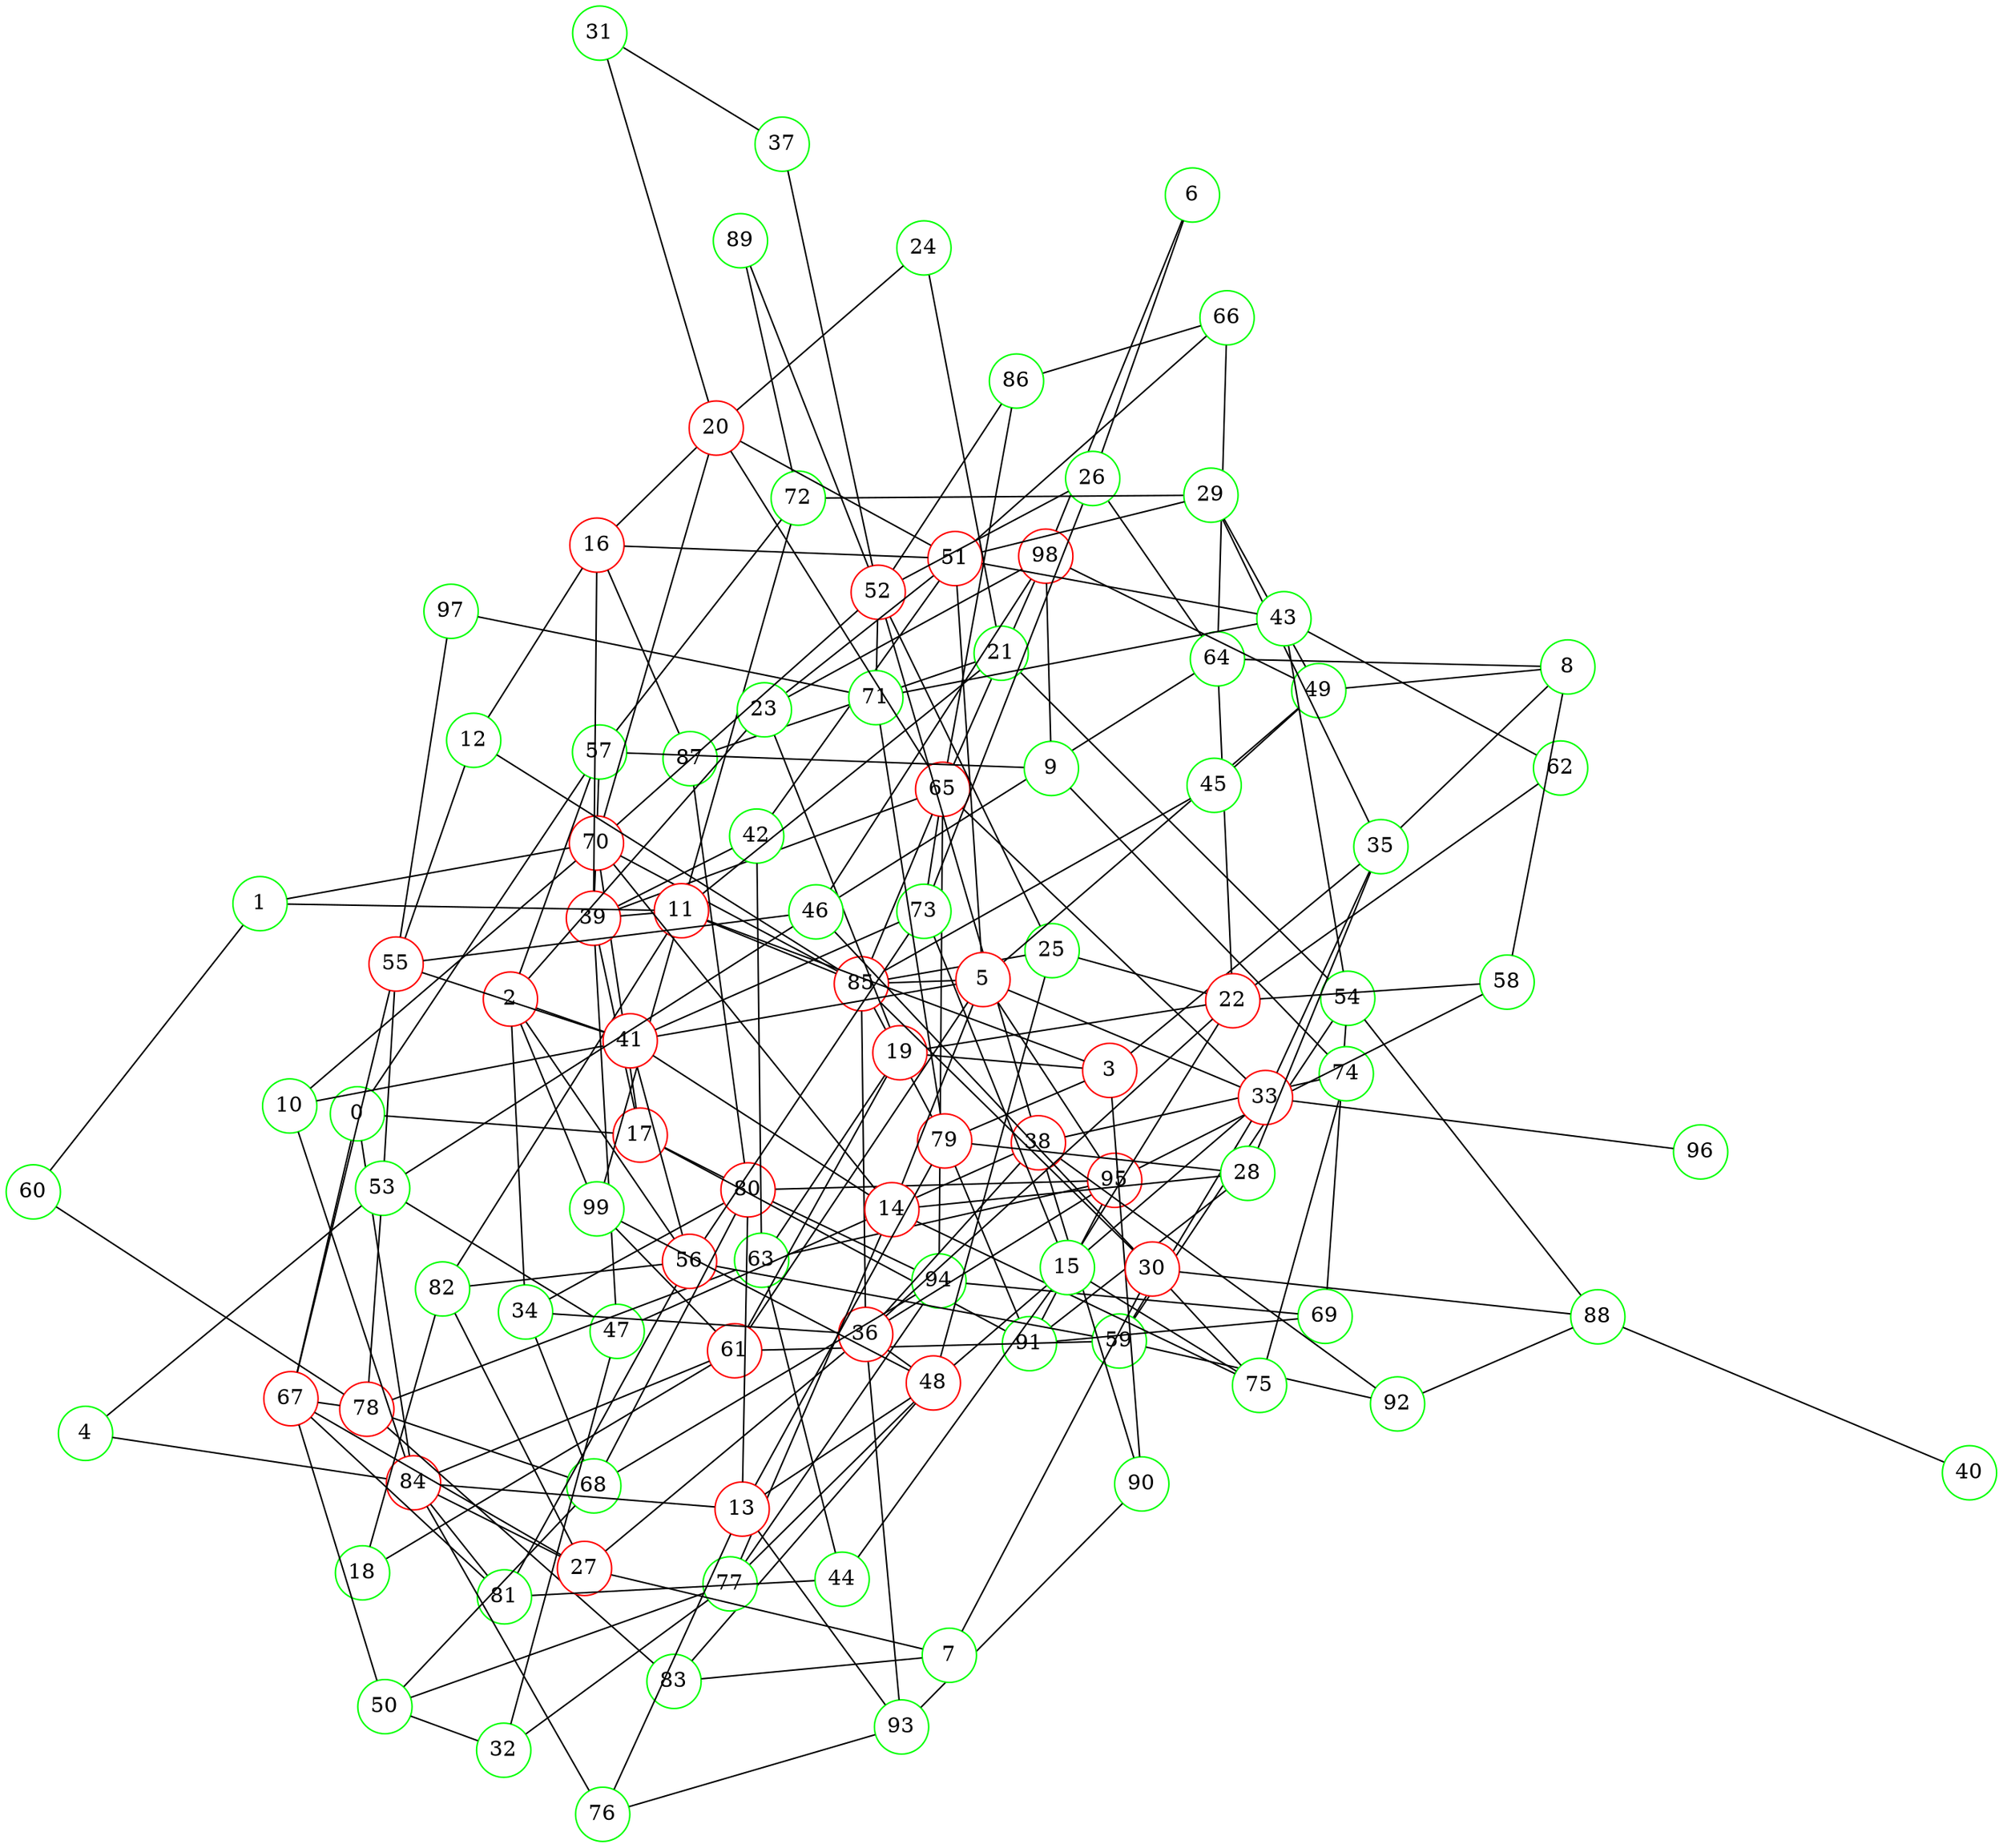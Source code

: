 graph {
graph ["layout"="fdp"]
node ["style"="filled","fillcolor"="white","fixedsize"="true","shape"="circle"]
"0" ["color"="green"]
"17" ["color"="red"]
"80" ["color"="red"]
"87" ["color"="green"]
"94" ["color"="green"]
"95" ["color"="red"]
"70" ["color"="red"]
"85" ["color"="red"]
"39" ["color"="red"]
"65" ["color"="red"]
"98" ["color"="red"]
"86" ["color"="green"]
"73" ["color"="green"]
"42" ["color"="green"]
"51" ["color"="red"]
"66" ["color"="green"]
"63" ["color"="green"]
"78" ["color"="red"]
"83" ["color"="green"]
"47" ["color"="green"]
"53" ["color"="green"]
"55" ["color"="red"]
"97" ["color"="green"]
"67" ["color"="red"]
"81" ["color"="green"]
"84" ["color"="red"]
"91" ["color"="green"]
"57" ["color"="green"]
"72" ["color"="green"]
"89" ["color"="green"]
"1" ["color"="green"]
"11" ["color"="red"]
"82" ["color"="green"]
"99" ["color"="green"]
"21" ["color"="green"]
"54" ["color"="green"]
"69" ["color"="green"]
"88" ["color"="green"]
"92" ["color"="green"]
"59" ["color"="green"]
"61" ["color"="red"]
"24" ["color"="green"]
"60" ["color"="green"]
"2" ["color"="red"]
"34" ["color"="green"]
"36" ["color"="red"]
"48" ["color"="red"]
"77" ["color"="green"]
"38" ["color"="red"]
"52" ["color"="red"]
"71" ["color"="green"]
"79" ["color"="red"]
"74" ["color"="green"]
"75" ["color"="green"]
"90" ["color"="green"]
"93" ["color"="green"]
"68" ["color"="green"]
"23" ["color"="green"]
"56" ["color"="red"]
"41" ["color"="red"]
"3" ["color"="red"]
"19" ["color"="red"]
"22" ["color"="red"]
"64" ["color"="green"]
"25" ["color"="green"]
"58" ["color"="green"]
"62" ["color"="green"]
"35" ["color"="green"]
"4" ["color"="green"]
"5" ["color"="red"]
"33" ["color"="red"]
"96" ["color"="green"]
"49" ["color"="green"]
"14" ["color"="red"]
"28" ["color"="green"]
"6" ["color"="green"]
"26" ["color"="green"]
"7" ["color"="green"]
"27" ["color"="red"]
"30" ["color"="red"]
"46" ["color"="green"]
"8" ["color"="green"]
"9" ["color"="green"]
"10" ["color"="green"]
"12" ["color"="green"]
"16" ["color"="red"]
"20" ["color"="red"]
"31" ["color"="green"]
"37" ["color"="green"]
"13" ["color"="red"]
"76" ["color"="green"]
"15" ["color"="green"]
"44" ["color"="green"]
"18" ["color"="green"]
"29" ["color"="green"]
"32" ["color"="green"]
"50" ["color"="green"]
"40" ["color"="green"]
"43" ["color"="green"]
"45" ["color"="green"]
"0" -- "17"
"0" -- "67"
"0" -- "84"
"0" -- "57"
"17" -- "80"
"17" -- "70"
"17" -- "39"
"17" -- "91"
"80" -- "87"
"80" -- "94"
"80" -- "95"
"70" -- "85"
"39" -- "65"
"39" -- "70"
"39" -- "42"
"39" -- "47"
"65" -- "98"
"65" -- "85"
"65" -- "86"
"65" -- "73"
"65" -- "94"
"42" -- "51"
"42" -- "63"
"51" -- "66"
"66" -- "86"
"63" -- "78"
"63" -- "95"
"78" -- "83"
"47" -- "53"
"53" -- "55"
"53" -- "78"
"55" -- "97"
"55" -- "67"
"67" -- "81"
"67" -- "78"
"81" -- "84"
"91" -- "95"
"57" -- "70"
"57" -- "72"
"72" -- "89"
"1" -- "70"
"1" -- "11"
"1" -- "60"
"11" -- "82"
"11" -- "99"
"11" -- "21"
"11" -- "85"
"11" -- "39"
"11" -- "72"
"21" -- "54"
"21" -- "87"
"21" -- "24"
"54" -- "69"
"54" -- "88"
"54" -- "59"
"69" -- "91"
"69" -- "94"
"88" -- "92"
"59" -- "92"
"59" -- "61"
"61" -- "99"
"61" -- "84"
"60" -- "78"
"2" -- "34"
"2" -- "99"
"2" -- "23"
"2" -- "56"
"2" -- "41"
"2" -- "57"
"34" -- "80"
"34" -- "36"
"34" -- "68"
"36" -- "48"
"36" -- "85"
"36" -- "38"
"36" -- "93"
"36" -- "95"
"48" -- "83"
"48" -- "99"
"48" -- "77"
"77" -- "94"
"38" -- "52"
"38" -- "74"
"38" -- "90"
"38" -- "92"
"38" -- "47"
"52" -- "70"
"52" -- "86"
"52" -- "71"
"52" -- "89"
"71" -- "97"
"71" -- "79"
"79" -- "85"
"79" -- "91"
"74" -- "75"
"90" -- "93"
"68" -- "80"
"68" -- "78"
"68" -- "94"
"23" -- "98"
"23" -- "51"
"56" -- "81"
"56" -- "82"
"56" -- "73"
"56" -- "59"
"41" -- "55"
"41" -- "56"
"41" -- "73"
"3" -- "19"
"3" -- "35"
"3" -- "90"
"3" -- "11"
"3" -- "79"
"19" -- "22"
"19" -- "23"
"19" -- "61"
"19" -- "63"
"22" -- "64"
"22" -- "36"
"22" -- "25"
"22" -- "58"
"22" -- "62"
"64" -- "66"
"25" -- "48"
"25" -- "52"
"25" -- "85"
"58" -- "95"
"4" -- "84"
"4" -- "53"
"5" -- "33"
"5" -- "49"
"5" -- "51"
"5" -- "85"
"5" -- "41"
"5" -- "61"
"5" -- "14"
"5" -- "95"
"33" -- "48"
"33" -- "96"
"33" -- "65"
"33" -- "35"
"33" -- "59"
"49" -- "98"
"14" -- "70"
"14" -- "41"
"14" -- "75"
"14" -- "28"
"14" -- "77"
"28" -- "35"
"28" -- "91"
"28" -- "79"
"6" -- "98"
"6" -- "26"
"26" -- "64"
"26" -- "52"
"26" -- "73"
"7" -- "83"
"7" -- "27"
"7" -- "30"
"27" -- "82"
"27" -- "67"
"27" -- "36"
"27" -- "84"
"30" -- "85"
"30" -- "88"
"30" -- "75"
"30" -- "46"
"46" -- "64"
"46" -- "98"
"46" -- "53"
"46" -- "55"
"8" -- "64"
"8" -- "49"
"8" -- "35"
"8" -- "58"
"9" -- "98"
"9" -- "57"
"9" -- "74"
"10" -- "84"
"10" -- "70"
"10" -- "41"
"12" -- "16"
"12" -- "85"
"12" -- "55"
"16" -- "51"
"16" -- "20"
"16" -- "39"
"16" -- "87"
"20" -- "65"
"20" -- "51"
"20" -- "70"
"20" -- "24"
"20" -- "31"
"31" -- "37"
"37" -- "52"
"13" -- "48"
"13" -- "80"
"13" -- "84"
"13" -- "76"
"13" -- "93"
"13" -- "79"
"76" -- "84"
"76" -- "93"
"15" -- "22"
"15" -- "73"
"15" -- "75"
"15" -- "44"
"44" -- "81"
"44" -- "63"
"18" -- "82"
"18" -- "61"
"29" -- "49"
"29" -- "35"
"29" -- "51"
"29" -- "72"
"32" -- "50"
"32" -- "77"
"32" -- "47"
"50" -- "67"
"50" -- "68"
"50" -- "77"
"40" -- "88"
"43" -- "51"
"43" -- "54"
"43" -- "71"
"43" -- "62"
"45" -- "49"
"45" -- "85"
}